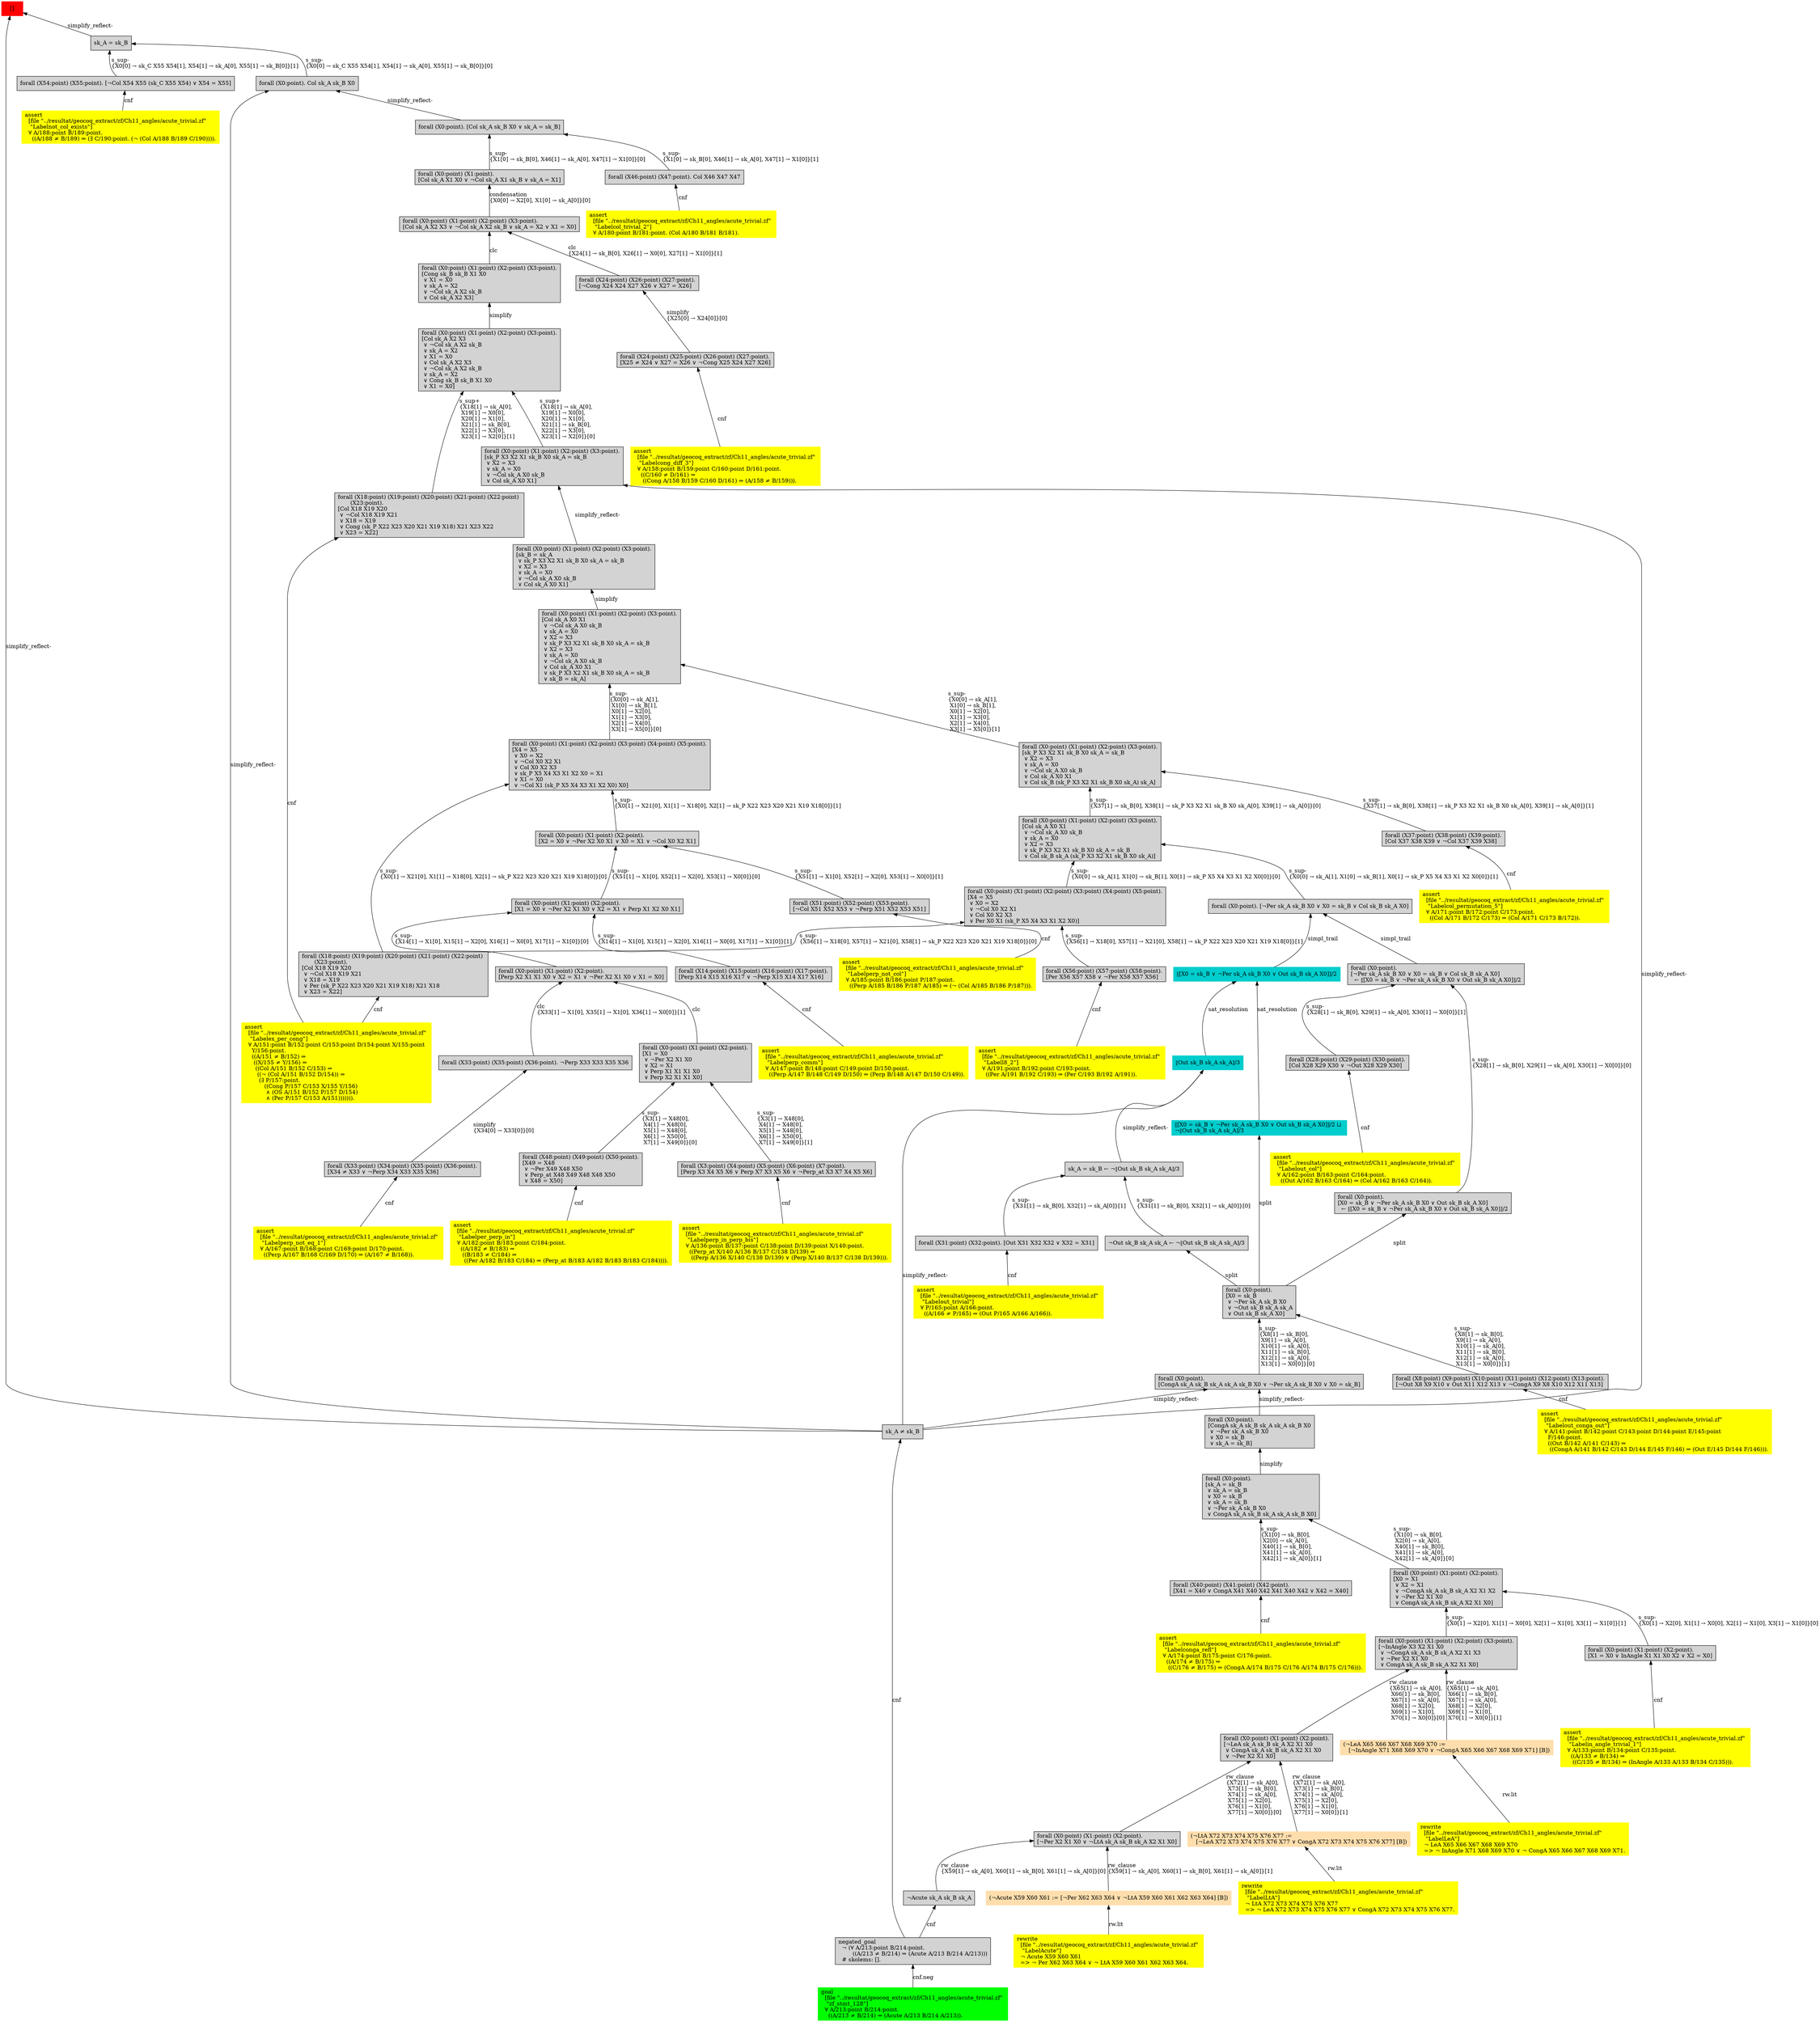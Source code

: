 digraph "unsat_graph" {
  vertex_0 [color=red, label="[]", shape=box, style=filled];
  vertex_0 -> vertex_1 [label="simplify_reflect-", dir="back"];
  vertex_1 [shape=box, label="sk_A ≠ sk_B\l", style=filled];
  vertex_1 -> vertex_2 [label="cnf", dir="back"];
  vertex_2 [shape=box, label="negated_goal\l  ¬ (∀ A/213:point B/214:point.\l        ((A/213 ≠ B/214) ⇒ (Acute A/213 B/214 A/213)))\l  # skolems: [].\l", style=filled];
  vertex_2 -> vertex_3 [label="cnf.neg", dir="back"];
  vertex_3 [color=green, shape=box, label="goal\l  [file \"../resultat/geocoq_extract/zf/Ch11_angles/acute_trivial.zf\" \l   \"zf_stmt_128\"]\l  ∀ A/213:point B/214:point.\l    ((A/213 ≠ B/214) ⇒ (Acute A/213 B/214 A/213)).\l", style=filled];
  vertex_0 -> vertex_4 [label="simplify_reflect-", dir="back"];
  vertex_4 [shape=box, label="sk_A = sk_B\l", style=filled];
  vertex_4 -> vertex_5 [label="s_sup-\l\{X0[0] → sk_C X55 X54[1], X54[1] → sk_A[0], X55[1] → sk_B[0]\}[1]\l", dir="back"];
  vertex_5 [shape=box, label="forall (X54:point) (X55:point). [¬Col X54 X55 (sk_C X55 X54) ∨ X54 = X55]\l", style=filled];
  vertex_5 -> vertex_6 [label="cnf", dir="back"];
  vertex_6 [color=yellow, shape=box, label="assert\l  [file \"../resultat/geocoq_extract/zf/Ch11_angles/acute_trivial.zf\" \l   \"Labelnot_col_exists\"]\l  ∀ A/188:point B/189:point.\l    ((A/188 ≠ B/189) ⇒ (∃ C/190:point. (¬ (Col A/188 B/189 C/190)))).\l", style=filled];
  vertex_4 -> vertex_7 [label="s_sup-\l\{X0[0] → sk_C X55 X54[1], X54[1] → sk_A[0], X55[1] → sk_B[0]\}[0]\l", dir="back"];
  vertex_7 [shape=box, label="forall (X0:point). Col sk_A sk_B X0\l", style=filled];
  vertex_7 -> vertex_1 [label="simplify_reflect-", dir="back"];
  vertex_7 -> vertex_8 [label="simplify_reflect-", dir="back"];
  vertex_8 [shape=box, label="forall (X0:point). [Col sk_A sk_B X0 ∨ sk_A = sk_B]\l", style=filled];
  vertex_8 -> vertex_9 [label="s_sup-\l\{X1[0] → sk_B[0], X46[1] → sk_A[0], X47[1] → X1[0]\}[0]\l", dir="back"];
  vertex_9 [shape=box, label="forall (X0:point) (X1:point).\l[Col sk_A X1 X0 ∨ ¬Col sk_A X1 sk_B ∨ sk_A = X1]\l", style=filled];
  vertex_9 -> vertex_10 [label="condensation\l\{X0[0] → X2[0], X1[0] → sk_A[0]\}[0]\l", dir="back"];
  vertex_10 [shape=box, label="forall (X0:point) (X1:point) (X2:point) (X3:point).\l[Col sk_A X2 X3 ∨ ¬Col sk_A X2 sk_B ∨ sk_A = X2 ∨ X1 = X0]\l", style=filled];
  vertex_10 -> vertex_11 [label="clc\l\{X24[1] → sk_B[0], X26[1] → X0[0], X27[1] → X1[0]\}[1]\l", dir="back"];
  vertex_11 [shape=box, label="forall (X24:point) (X26:point) (X27:point).\l[¬Cong X24 X24 X27 X26 ∨ X27 = X26]\l", style=filled];
  vertex_11 -> vertex_12 [label="simplify\l\{X25[0] → X24[0]\}[0]\l", dir="back"];
  vertex_12 [shape=box, label="forall (X24:point) (X25:point) (X26:point) (X27:point).\l[X25 ≠ X24 ∨ X27 = X26 ∨ ¬Cong X25 X24 X27 X26]\l", style=filled];
  vertex_12 -> vertex_13 [label="cnf", dir="back"];
  vertex_13 [color=yellow, shape=box, label="assert\l  [file \"../resultat/geocoq_extract/zf/Ch11_angles/acute_trivial.zf\" \l   \"Labelcong_diff_3\"]\l  ∀ A/158:point B/159:point C/160:point D/161:point.\l    ((C/160 ≠ D/161) ⇒\l     ((Cong A/158 B/159 C/160 D/161) ⇒ (A/158 ≠ B/159))).\l", style=filled];
  vertex_10 -> vertex_14 [label="clc", dir="back"];
  vertex_14 [shape=box, label="forall (X0:point) (X1:point) (X2:point) (X3:point).\l[Cong sk_B sk_B X1 X0\l ∨ X1 = X0\l ∨ sk_A = X2\l ∨ ¬Col sk_A X2 sk_B\l ∨ Col sk_A X2 X3]\l", style=filled];
  vertex_14 -> vertex_15 [label="simplify", dir="back"];
  vertex_15 [shape=box, label="forall (X0:point) (X1:point) (X2:point) (X3:point).\l[Col sk_A X2 X3\l ∨ ¬Col sk_A X2 sk_B\l ∨ sk_A = X2\l ∨ X1 = X0\l ∨ Col sk_A X2 X3\l ∨ ¬Col sk_A X2 sk_B\l ∨ sk_A = X2\l ∨ Cong sk_B sk_B X1 X0\l ∨ X1 = X0]\l", style=filled];
  vertex_15 -> vertex_16 [label="s_sup+\l\{X18[1] → sk_A[0], \l X19[1] → X0[0], \l X20[1] → X1[0], \l X21[1] → sk_B[0], \l X22[1] → X3[0], \l X23[1] → X2[0]\}[1]\l", dir="back"];
  vertex_16 [shape=box, label="forall (X18:point) (X19:point) (X20:point) (X21:point) (X22:point) \l       (X23:point).\l[Col X18 X19 X20\l ∨ ¬Col X18 X19 X21\l ∨ X18 = X19\l ∨ Cong (sk_P X22 X23 X20 X21 X19 X18) X21 X23 X22\l ∨ X23 = X22]\l", style=filled];
  vertex_16 -> vertex_17 [label="cnf", dir="back"];
  vertex_17 [color=yellow, shape=box, label="assert\l  [file \"../resultat/geocoq_extract/zf/Ch11_angles/acute_trivial.zf\" \l   \"Labelex_per_cong\"]\l  ∀ A/151:point B/152:point C/153:point D/154:point X/155:point \l    Y/156:point.\l    ((A/151 ≠ B/152) ⇒\l     ((X/155 ≠ Y/156) ⇒\l      ((Col A/151 B/152 C/153) ⇒\l       ((¬ (Col A/151 B/152 D/154)) ⇒\l        (∃ P/157:point.\l           ((Cong P/157 C/153 X/155 Y/156)\l            ∧ (OS A/151 B/152 P/157 D/154)\l            ∧ (Per P/157 C/153 A/151))))))).\l", style=filled];
  vertex_15 -> vertex_18 [label="s_sup+\l\{X18[1] → sk_A[0], \l X19[1] → X0[0], \l X20[1] → X1[0], \l X21[1] → sk_B[0], \l X22[1] → X3[0], \l X23[1] → X2[0]\}[0]\l", dir="back"];
  vertex_18 [shape=box, label="forall (X0:point) (X1:point) (X2:point) (X3:point).\l[sk_P X3 X2 X1 sk_B X0 sk_A = sk_B\l ∨ X2 = X3\l ∨ sk_A = X0\l ∨ ¬Col sk_A X0 sk_B\l ∨ Col sk_A X0 X1]\l", style=filled];
  vertex_18 -> vertex_1 [label="simplify_reflect-", dir="back"];
  vertex_18 -> vertex_19 [label="simplify_reflect-", dir="back"];
  vertex_19 [shape=box, label="forall (X0:point) (X1:point) (X2:point) (X3:point).\l[sk_B = sk_A\l ∨ sk_P X3 X2 X1 sk_B X0 sk_A = sk_B\l ∨ X2 = X3\l ∨ sk_A = X0\l ∨ ¬Col sk_A X0 sk_B\l ∨ Col sk_A X0 X1]\l", style=filled];
  vertex_19 -> vertex_20 [label="simplify", dir="back"];
  vertex_20 [shape=box, label="forall (X0:point) (X1:point) (X2:point) (X3:point).\l[Col sk_A X0 X1\l ∨ ¬Col sk_A X0 sk_B\l ∨ sk_A = X0\l ∨ X2 = X3\l ∨ sk_P X3 X2 X1 sk_B X0 sk_A = sk_B\l ∨ X2 = X3\l ∨ sk_A = X0\l ∨ ¬Col sk_A X0 sk_B\l ∨ Col sk_A X0 X1\l ∨ sk_P X3 X2 X1 sk_B X0 sk_A = sk_B\l ∨ sk_B = sk_A]\l", style=filled];
  vertex_20 -> vertex_21 [label="s_sup-\l\{X0[0] → sk_A[1], \l X1[0] → sk_B[1], \l X0[1] → X2[0], \l X1[1] → X3[0], \l X2[1] → X4[0], \l X3[1] → X5[0]\}[0]\l", dir="back"];
  vertex_21 [shape=box, label="forall (X0:point) (X1:point) (X2:point) (X3:point) (X4:point) (X5:point).\l[X4 = X5\l ∨ X0 = X2\l ∨ ¬Col X0 X2 X1\l ∨ Col X0 X2 X3\l ∨ sk_P X5 X4 X3 X1 X2 X0 = X1\l ∨ X1 = X0\l ∨ ¬Col X1 (sk_P X5 X4 X3 X1 X2 X0) X0]\l", style=filled];
  vertex_21 -> vertex_22 [label="s_sup-\l\{X0[1] → X21[0], X1[1] → X18[0], X2[1] → sk_P X22 X23 X20 X21 X19 X18[0]\}[1]\l", dir="back"];
  vertex_22 [shape=box, label="forall (X0:point) (X1:point) (X2:point).\l[X2 = X0 ∨ ¬Per X2 X0 X1 ∨ X0 = X1 ∨ ¬Col X0 X2 X1]\l", style=filled];
  vertex_22 -> vertex_23 [label="s_sup-\l\{X51[1] → X1[0], X52[1] → X2[0], X53[1] → X0[0]\}[1]\l", dir="back"];
  vertex_23 [shape=box, label="forall (X51:point) (X52:point) (X53:point).\l[¬Col X51 X52 X53 ∨ ¬Perp X51 X52 X53 X51]\l", style=filled];
  vertex_23 -> vertex_24 [label="cnf", dir="back"];
  vertex_24 [color=yellow, shape=box, label="assert\l  [file \"../resultat/geocoq_extract/zf/Ch11_angles/acute_trivial.zf\" \l   \"Labelperp_not_col\"]\l  ∀ A/185:point B/186:point P/187:point.\l    ((Perp A/185 B/186 P/187 A/185) ⇒ (¬ (Col A/185 B/186 P/187))).\l", style=filled];
  vertex_22 -> vertex_25 [label="s_sup-\l\{X51[1] → X1[0], X52[1] → X2[0], X53[1] → X0[0]\}[0]\l", dir="back"];
  vertex_25 [shape=box, label="forall (X0:point) (X1:point) (X2:point).\l[X1 = X0 ∨ ¬Per X2 X1 X0 ∨ X2 = X1 ∨ Perp X1 X2 X0 X1]\l", style=filled];
  vertex_25 -> vertex_26 [label="s_sup-\l\{X14[1] → X1[0], X15[1] → X2[0], X16[1] → X0[0], X17[1] → X1[0]\}[1]\l", dir="back"];
  vertex_26 [shape=box, label="forall (X14:point) (X15:point) (X16:point) (X17:point).\l[Perp X14 X15 X16 X17 ∨ ¬Perp X15 X14 X17 X16]\l", style=filled];
  vertex_26 -> vertex_27 [label="cnf", dir="back"];
  vertex_27 [color=yellow, shape=box, label="assert\l  [file \"../resultat/geocoq_extract/zf/Ch11_angles/acute_trivial.zf\" \l   \"Labelperp_comm\"]\l  ∀ A/147:point B/148:point C/149:point D/150:point.\l    ((Perp A/147 B/148 C/149 D/150) ⇒ (Perp B/148 A/147 D/150 C/149)).\l", style=filled];
  vertex_25 -> vertex_28 [label="s_sup-\l\{X14[1] → X1[0], X15[1] → X2[0], X16[1] → X0[0], X17[1] → X1[0]\}[0]\l", dir="back"];
  vertex_28 [shape=box, label="forall (X0:point) (X1:point) (X2:point).\l[Perp X2 X1 X1 X0 ∨ X2 = X1 ∨ ¬Per X2 X1 X0 ∨ X1 = X0]\l", style=filled];
  vertex_28 -> vertex_29 [label="clc\l\{X33[1] → X1[0], X35[1] → X1[0], X36[1] → X0[0]\}[1]\l", dir="back"];
  vertex_29 [shape=box, label="forall (X33:point) (X35:point) (X36:point). ¬Perp X33 X33 X35 X36\l", style=filled];
  vertex_29 -> vertex_30 [label="simplify\l\{X34[0] → X33[0]\}[0]\l", dir="back"];
  vertex_30 [shape=box, label="forall (X33:point) (X34:point) (X35:point) (X36:point).\l[X34 ≠ X33 ∨ ¬Perp X34 X33 X35 X36]\l", style=filled];
  vertex_30 -> vertex_31 [label="cnf", dir="back"];
  vertex_31 [color=yellow, shape=box, label="assert\l  [file \"../resultat/geocoq_extract/zf/Ch11_angles/acute_trivial.zf\" \l   \"Labelperp_not_eq_1\"]\l  ∀ A/167:point B/168:point C/169:point D/170:point.\l    ((Perp A/167 B/168 C/169 D/170) ⇒ (A/167 ≠ B/168)).\l", style=filled];
  vertex_28 -> vertex_32 [label="clc", dir="back"];
  vertex_32 [shape=box, label="forall (X0:point) (X1:point) (X2:point).\l[X1 = X0\l ∨ ¬Per X2 X1 X0\l ∨ X2 = X1\l ∨ Perp X1 X1 X1 X0\l ∨ Perp X2 X1 X1 X0]\l", style=filled];
  vertex_32 -> vertex_33 [label="s_sup-\l\{X3[1] → X48[0], \l X4[1] → X48[0], \l X5[1] → X48[0], \l X6[1] → X50[0], \l X7[1] → X49[0]\}[1]\l", dir="back"];
  vertex_33 [shape=box, label="forall (X3:point) (X4:point) (X5:point) (X6:point) (X7:point).\l[Perp X3 X4 X5 X6 ∨ Perp X7 X3 X5 X6 ∨ ¬Perp_at X3 X7 X4 X5 X6]\l", style=filled];
  vertex_33 -> vertex_34 [label="cnf", dir="back"];
  vertex_34 [color=yellow, shape=box, label="assert\l  [file \"../resultat/geocoq_extract/zf/Ch11_angles/acute_trivial.zf\" \l   \"Labelperp_in_perp_bis\"]\l  ∀ A/136:point B/137:point C/138:point D/139:point X/140:point.\l    ((Perp_at X/140 A/136 B/137 C/138 D/139) ⇒\l     ((Perp A/136 X/140 C/138 D/139) ∨ (Perp X/140 B/137 C/138 D/139))).\l", style=filled];
  vertex_32 -> vertex_35 [label="s_sup-\l\{X3[1] → X48[0], \l X4[1] → X48[0], \l X5[1] → X48[0], \l X6[1] → X50[0], \l X7[1] → X49[0]\}[0]\l", dir="back"];
  vertex_35 [shape=box, label="forall (X48:point) (X49:point) (X50:point).\l[X49 = X48\l ∨ ¬Per X49 X48 X50\l ∨ Perp_at X48 X49 X48 X48 X50\l ∨ X48 = X50]\l", style=filled];
  vertex_35 -> vertex_36 [label="cnf", dir="back"];
  vertex_36 [color=yellow, shape=box, label="assert\l  [file \"../resultat/geocoq_extract/zf/Ch11_angles/acute_trivial.zf\" \l   \"Labelper_perp_in\"]\l  ∀ A/182:point B/183:point C/184:point.\l    ((A/182 ≠ B/183) ⇒\l     ((B/183 ≠ C/184) ⇒\l      ((Per A/182 B/183 C/184) ⇒ (Perp_at B/183 A/182 B/183 B/183 C/184)))).\l", style=filled];
  vertex_21 -> vertex_37 [label="s_sup-\l\{X0[1] → X21[0], X1[1] → X18[0], X2[1] → sk_P X22 X23 X20 X21 X19 X18[0]\}[0]\l", dir="back"];
  vertex_37 [shape=box, label="forall (X18:point) (X19:point) (X20:point) (X21:point) (X22:point) \l       (X23:point).\l[Col X18 X19 X20\l ∨ ¬Col X18 X19 X21\l ∨ X18 = X19\l ∨ Per (sk_P X22 X23 X20 X21 X19 X18) X21 X18\l ∨ X23 = X22]\l", style=filled];
  vertex_37 -> vertex_17 [label="cnf", dir="back"];
  vertex_20 -> vertex_38 [label="s_sup-\l\{X0[0] → sk_A[1], \l X1[0] → sk_B[1], \l X0[1] → X2[0], \l X1[1] → X3[0], \l X2[1] → X4[0], \l X3[1] → X5[0]\}[1]\l", dir="back"];
  vertex_38 [shape=box, label="forall (X0:point) (X1:point) (X2:point) (X3:point).\l[sk_P X3 X2 X1 sk_B X0 sk_A = sk_B\l ∨ X2 = X3\l ∨ sk_A = X0\l ∨ ¬Col sk_A X0 sk_B\l ∨ Col sk_A X0 X1\l ∨ Col sk_B (sk_P X3 X2 X1 sk_B X0 sk_A) sk_A]\l", style=filled];
  vertex_38 -> vertex_39 [label="s_sup-\l\{X37[1] → sk_B[0], X38[1] → sk_P X3 X2 X1 sk_B X0 sk_A[0], X39[1] → sk_A[0]\}[1]\l", dir="back"];
  vertex_39 [shape=box, label="forall (X37:point) (X38:point) (X39:point).\l[Col X37 X38 X39 ∨ ¬Col X37 X39 X38]\l", style=filled];
  vertex_39 -> vertex_40 [label="cnf", dir="back"];
  vertex_40 [color=yellow, shape=box, label="assert\l  [file \"../resultat/geocoq_extract/zf/Ch11_angles/acute_trivial.zf\" \l   \"Labelcol_permutation_5\"]\l  ∀ A/171:point B/172:point C/173:point.\l    ((Col A/171 B/172 C/173) ⇒ (Col A/171 C/173 B/172)).\l", style=filled];
  vertex_38 -> vertex_41 [label="s_sup-\l\{X37[1] → sk_B[0], X38[1] → sk_P X3 X2 X1 sk_B X0 sk_A[0], X39[1] → sk_A[0]\}[0]\l", dir="back"];
  vertex_41 [shape=box, label="forall (X0:point) (X1:point) (X2:point) (X3:point).\l[Col sk_A X0 X1\l ∨ ¬Col sk_A X0 sk_B\l ∨ sk_A = X0\l ∨ X2 = X3\l ∨ sk_P X3 X2 X1 sk_B X0 sk_A = sk_B\l ∨ Col sk_B sk_A (sk_P X3 X2 X1 sk_B X0 sk_A)]\l", style=filled];
  vertex_41 -> vertex_42 [label="s_sup-\l\{X0[0] → sk_A[1], X1[0] → sk_B[1], X0[1] → sk_P X5 X4 X3 X1 X2 X0[0]\}[1]\l", dir="back"];
  vertex_42 [shape=box, label="forall (X0:point). [¬Per sk_A sk_B X0 ∨ X0 = sk_B ∨ Col sk_B sk_A X0]\l", style=filled];
  vertex_42 -> vertex_43 [label="simpl_trail", dir="back"];
  vertex_43 [color=cyan3, shape=box, label="⟦[X0 = sk_B ∨ ¬Per sk_A sk_B X0 ∨ Out sk_B sk_A X0]⟧/2\l", style=filled];
  vertex_43 -> vertex_44 [label="sat_resolution", dir="back"];
  vertex_44 [color=cyan3, shape=box, label="⟦Out sk_B sk_A sk_A⟧/3\l", style=filled];
  vertex_44 -> vertex_1 [label="simplify_reflect-", dir="back"];
  vertex_44 -> vertex_45 [label="simplify_reflect-", dir="back"];
  vertex_45 [shape=box, label="sk_A = sk_B ← ¬⟦Out sk_B sk_A sk_A⟧/3\l", style=filled];
  vertex_45 -> vertex_46 [label="s_sup-\l\{X31[1] → sk_B[0], X32[1] → sk_A[0]\}[0]\l", dir="back"];
  vertex_46 [shape=box, label="¬Out sk_B sk_A sk_A ← ¬⟦Out sk_B sk_A sk_A⟧/3\l", style=filled];
  vertex_46 -> vertex_47 [label="split", dir="back"];
  vertex_47 [shape=box, label="forall (X0:point).\l[X0 = sk_B\l ∨ ¬Per sk_A sk_B X0\l ∨ ¬Out sk_B sk_A sk_A\l ∨ Out sk_B sk_A X0]\l", style=filled];
  vertex_47 -> vertex_48 [label="s_sup-\l\{X8[1] → sk_B[0], \l X9[1] → sk_A[0], \l X10[1] → sk_A[0], \l X11[1] → sk_B[0], \l X12[1] → sk_A[0], \l X13[1] → X0[0]\}[1]\l", dir="back"];
  vertex_48 [shape=box, label="forall (X8:point) (X9:point) (X10:point) (X11:point) (X12:point) (X13:point).\l[¬Out X8 X9 X10 ∨ Out X11 X12 X13 ∨ ¬CongA X9 X8 X10 X12 X11 X13]\l", style=filled];
  vertex_48 -> vertex_49 [label="cnf", dir="back"];
  vertex_49 [color=yellow, shape=box, label="assert\l  [file \"../resultat/geocoq_extract/zf/Ch11_angles/acute_trivial.zf\" \l   \"Labelout_conga_out\"]\l  ∀ A/141:point B/142:point C/143:point D/144:point E/145:point \l    F/146:point.\l    ((Out B/142 A/141 C/143) ⇒\l     ((CongA A/141 B/142 C/143 D/144 E/145 F/146) ⇒ (Out E/145 D/144 F/146))).\l", style=filled];
  vertex_47 -> vertex_50 [label="s_sup-\l\{X8[1] → sk_B[0], \l X9[1] → sk_A[0], \l X10[1] → sk_A[0], \l X11[1] → sk_B[0], \l X12[1] → sk_A[0], \l X13[1] → X0[0]\}[0]\l", dir="back"];
  vertex_50 [shape=box, label="forall (X0:point).\l[CongA sk_A sk_B sk_A sk_A sk_B X0 ∨ ¬Per sk_A sk_B X0 ∨ X0 = sk_B]\l", style=filled];
  vertex_50 -> vertex_1 [label="simplify_reflect-", dir="back"];
  vertex_50 -> vertex_51 [label="simplify_reflect-", dir="back"];
  vertex_51 [shape=box, label="forall (X0:point).\l[CongA sk_A sk_B sk_A sk_A sk_B X0\l ∨ ¬Per sk_A sk_B X0\l ∨ X0 = sk_B\l ∨ sk_A = sk_B]\l", style=filled];
  vertex_51 -> vertex_52 [label="simplify", dir="back"];
  vertex_52 [shape=box, label="forall (X0:point).\l[sk_A = sk_B\l ∨ sk_A = sk_B\l ∨ X0 = sk_B\l ∨ sk_A = sk_B\l ∨ ¬Per sk_A sk_B X0\l ∨ CongA sk_A sk_B sk_A sk_A sk_B X0]\l", style=filled];
  vertex_52 -> vertex_53 [label="s_sup-\l\{X1[0] → sk_B[0], \l X2[0] → sk_A[0], \l X40[1] → sk_B[0], \l X41[1] → sk_A[0], \l X42[1] → sk_A[0]\}[0]\l", dir="back"];
  vertex_53 [shape=box, label="forall (X0:point) (X1:point) (X2:point).\l[X0 = X1\l ∨ X2 = X1\l ∨ ¬CongA sk_A sk_B sk_A X2 X1 X2\l ∨ ¬Per X2 X1 X0\l ∨ CongA sk_A sk_B sk_A X2 X1 X0]\l", style=filled];
  vertex_53 -> vertex_54 [label="s_sup-\l\{X0[1] → X2[0], X1[1] → X0[0], X2[1] → X1[0], X3[1] → X1[0]\}[1]\l", dir="back"];
  vertex_54 [shape=box, label="forall (X0:point) (X1:point) (X2:point) (X3:point).\l[¬InAngle X3 X2 X1 X0\l ∨ ¬CongA sk_A sk_B sk_A X2 X1 X3\l ∨ ¬Per X2 X1 X0\l ∨ CongA sk_A sk_B sk_A X2 X1 X0]\l", style=filled];
  vertex_54 -> vertex_55 [label="rw_clause\l\{X65[1] → sk_A[0], \l X66[1] → sk_B[0], \l X67[1] → sk_A[0], \l X68[1] → X2[0], \l X69[1] → X1[0], \l X70[1] → X0[0]\}[1]\l", dir="back"];
  vertex_55 [color=navajowhite, shape=box, label="(¬LeA X65 X66 X67 X68 X69 X70 :=\l   [¬InAngle X71 X68 X69 X70 ∨ ¬CongA X65 X66 X67 X68 X69 X71] [B])\l", style=filled];
  vertex_55 -> vertex_56 [label="rw.lit", dir="back"];
  vertex_56 [color=yellow, shape=box, label="rewrite\l  [file \"../resultat/geocoq_extract/zf/Ch11_angles/acute_trivial.zf\" \l   \"LabelLeA\"]\l  ¬ LeA X65 X66 X67 X68 X69 X70\l  =\> ¬ InAngle X71 X68 X69 X70 ∨ ¬ CongA X65 X66 X67 X68 X69 X71.\l", style=filled];
  vertex_54 -> vertex_57 [label="rw_clause\l\{X65[1] → sk_A[0], \l X66[1] → sk_B[0], \l X67[1] → sk_A[0], \l X68[1] → X2[0], \l X69[1] → X1[0], \l X70[1] → X0[0]\}[0]\l", dir="back"];
  vertex_57 [shape=box, label="forall (X0:point) (X1:point) (X2:point).\l[¬LeA sk_A sk_B sk_A X2 X1 X0\l ∨ CongA sk_A sk_B sk_A X2 X1 X0\l ∨ ¬Per X2 X1 X0]\l", style=filled];
  vertex_57 -> vertex_58 [label="rw_clause\l\{X72[1] → sk_A[0], \l X73[1] → sk_B[0], \l X74[1] → sk_A[0], \l X75[1] → X2[0], \l X76[1] → X1[0], \l X77[1] → X0[0]\}[1]\l", dir="back"];
  vertex_58 [color=navajowhite, shape=box, label="(¬LtA X72 X73 X74 X75 X76 X77 :=\l   [¬LeA X72 X73 X74 X75 X76 X77 ∨ CongA X72 X73 X74 X75 X76 X77] [B])\l", style=filled];
  vertex_58 -> vertex_59 [label="rw.lit", dir="back"];
  vertex_59 [color=yellow, shape=box, label="rewrite\l  [file \"../resultat/geocoq_extract/zf/Ch11_angles/acute_trivial.zf\" \l   \"LabelLtA\"]\l  ¬ LtA X72 X73 X74 X75 X76 X77\l  =\> ¬ LeA X72 X73 X74 X75 X76 X77 ∨ CongA X72 X73 X74 X75 X76 X77.\l", style=filled];
  vertex_57 -> vertex_60 [label="rw_clause\l\{X72[1] → sk_A[0], \l X73[1] → sk_B[0], \l X74[1] → sk_A[0], \l X75[1] → X2[0], \l X76[1] → X1[0], \l X77[1] → X0[0]\}[0]\l", dir="back"];
  vertex_60 [shape=box, label="forall (X0:point) (X1:point) (X2:point).\l[¬Per X2 X1 X0 ∨ ¬LtA sk_A sk_B sk_A X2 X1 X0]\l", style=filled];
  vertex_60 -> vertex_61 [label="rw_clause\l\{X59[1] → sk_A[0], X60[1] → sk_B[0], X61[1] → sk_A[0]\}[1]\l", dir="back"];
  vertex_61 [color=navajowhite, shape=box, label="(¬Acute X59 X60 X61 := [¬Per X62 X63 X64 ∨ ¬LtA X59 X60 X61 X62 X63 X64] [B])\l", style=filled];
  vertex_61 -> vertex_62 [label="rw.lit", dir="back"];
  vertex_62 [color=yellow, shape=box, label="rewrite\l  [file \"../resultat/geocoq_extract/zf/Ch11_angles/acute_trivial.zf\" \l   \"LabelAcute\"]\l  ¬ Acute X59 X60 X61\l  =\> ¬ Per X62 X63 X64 ∨ ¬ LtA X59 X60 X61 X62 X63 X64.\l", style=filled];
  vertex_60 -> vertex_63 [label="rw_clause\l\{X59[1] → sk_A[0], X60[1] → sk_B[0], X61[1] → sk_A[0]\}[0]\l", dir="back"];
  vertex_63 [shape=box, label="¬Acute sk_A sk_B sk_A\l", style=filled];
  vertex_63 -> vertex_2 [label="cnf", dir="back"];
  vertex_53 -> vertex_64 [label="s_sup-\l\{X0[1] → X2[0], X1[1] → X0[0], X2[1] → X1[0], X3[1] → X1[0]\}[0]\l", dir="back"];
  vertex_64 [shape=box, label="forall (X0:point) (X1:point) (X2:point).\l[X1 = X0 ∨ InAngle X1 X1 X0 X2 ∨ X2 = X0]\l", style=filled];
  vertex_64 -> vertex_65 [label="cnf", dir="back"];
  vertex_65 [color=yellow, shape=box, label="assert\l  [file \"../resultat/geocoq_extract/zf/Ch11_angles/acute_trivial.zf\" \l   \"Labelin_angle_trivial_1\"]\l  ∀ A/133:point B/134:point C/135:point.\l    ((A/133 ≠ B/134) ⇒\l     ((C/135 ≠ B/134) ⇒ (InAngle A/133 A/133 B/134 C/135))).\l", style=filled];
  vertex_52 -> vertex_66 [label="s_sup-\l\{X1[0] → sk_B[0], \l X2[0] → sk_A[0], \l X40[1] → sk_B[0], \l X41[1] → sk_A[0], \l X42[1] → sk_A[0]\}[1]\l", dir="back"];
  vertex_66 [shape=box, label="forall (X40:point) (X41:point) (X42:point).\l[X41 = X40 ∨ CongA X41 X40 X42 X41 X40 X42 ∨ X42 = X40]\l", style=filled];
  vertex_66 -> vertex_67 [label="cnf", dir="back"];
  vertex_67 [color=yellow, shape=box, label="assert\l  [file \"../resultat/geocoq_extract/zf/Ch11_angles/acute_trivial.zf\" \l   \"Labelconga_refl\"]\l  ∀ A/174:point B/175:point C/176:point.\l    ((A/174 ≠ B/175) ⇒\l     ((C/176 ≠ B/175) ⇒ (CongA A/174 B/175 C/176 A/174 B/175 C/176))).\l", style=filled];
  vertex_45 -> vertex_68 [label="s_sup-\l\{X31[1] → sk_B[0], X32[1] → sk_A[0]\}[1]\l", dir="back"];
  vertex_68 [shape=box, label="forall (X31:point) (X32:point). [Out X31 X32 X32 ∨ X32 = X31]\l", style=filled];
  vertex_68 -> vertex_69 [label="cnf", dir="back"];
  vertex_69 [color=yellow, shape=box, label="assert\l  [file \"../resultat/geocoq_extract/zf/Ch11_angles/acute_trivial.zf\" \l   \"Labelout_trivial\"]\l  ∀ P/165:point A/166:point.\l    ((A/166 ≠ P/165) ⇒ (Out P/165 A/166 A/166)).\l", style=filled];
  vertex_43 -> vertex_70 [label="sat_resolution", dir="back"];
  vertex_70 [color=cyan3, shape=box, label="⟦[X0 = sk_B ∨ ¬Per sk_A sk_B X0 ∨ Out sk_B sk_A X0]⟧/2 ⊔ \l¬⟦Out sk_B sk_A sk_A⟧/3\l", style=filled];
  vertex_70 -> vertex_47 [label="split", dir="back"];
  vertex_42 -> vertex_71 [label="simpl_trail", dir="back"];
  vertex_71 [shape=box, label="forall (X0:point).\l[¬Per sk_A sk_B X0 ∨ X0 = sk_B ∨ Col sk_B sk_A X0]\l  ← ⟦[X0 = sk_B ∨ ¬Per sk_A sk_B X0 ∨ Out sk_B sk_A X0]⟧/2\l", style=filled];
  vertex_71 -> vertex_72 [label="s_sup-\l\{X28[1] → sk_B[0], X29[1] → sk_A[0], X30[1] → X0[0]\}[1]\l", dir="back"];
  vertex_72 [shape=box, label="forall (X28:point) (X29:point) (X30:point).\l[Col X28 X29 X30 ∨ ¬Out X28 X29 X30]\l", style=filled];
  vertex_72 -> vertex_73 [label="cnf", dir="back"];
  vertex_73 [color=yellow, shape=box, label="assert\l  [file \"../resultat/geocoq_extract/zf/Ch11_angles/acute_trivial.zf\" \l   \"Labelout_col\"]\l  ∀ A/162:point B/163:point C/164:point.\l    ((Out A/162 B/163 C/164) ⇒ (Col A/162 B/163 C/164)).\l", style=filled];
  vertex_71 -> vertex_74 [label="s_sup-\l\{X28[1] → sk_B[0], X29[1] → sk_A[0], X30[1] → X0[0]\}[0]\l", dir="back"];
  vertex_74 [shape=box, label="forall (X0:point).\l[X0 = sk_B ∨ ¬Per sk_A sk_B X0 ∨ Out sk_B sk_A X0]\l  ← ⟦[X0 = sk_B ∨ ¬Per sk_A sk_B X0 ∨ Out sk_B sk_A X0]⟧/2\l", style=filled];
  vertex_74 -> vertex_47 [label="split", dir="back"];
  vertex_41 -> vertex_75 [label="s_sup-\l\{X0[0] → sk_A[1], X1[0] → sk_B[1], X0[1] → sk_P X5 X4 X3 X1 X2 X0[0]\}[0]\l", dir="back"];
  vertex_75 [shape=box, label="forall (X0:point) (X1:point) (X2:point) (X3:point) (X4:point) (X5:point).\l[X4 = X5\l ∨ X0 = X2\l ∨ ¬Col X0 X2 X1\l ∨ Col X0 X2 X3\l ∨ Per X0 X1 (sk_P X5 X4 X3 X1 X2 X0)]\l", style=filled];
  vertex_75 -> vertex_76 [label="s_sup-\l\{X56[1] → X18[0], X57[1] → X21[0], X58[1] → sk_P X22 X23 X20 X21 X19 X18[0]\}[1]\l", dir="back"];
  vertex_76 [shape=box, label="forall (X56:point) (X57:point) (X58:point).\l[Per X56 X57 X58 ∨ ¬Per X58 X57 X56]\l", style=filled];
  vertex_76 -> vertex_77 [label="cnf", dir="back"];
  vertex_77 [color=yellow, shape=box, label="assert\l  [file \"../resultat/geocoq_extract/zf/Ch11_angles/acute_trivial.zf\" \l   \"Labell8_2\"]\l  ∀ A/191:point B/192:point C/193:point.\l    ((Per A/191 B/192 C/193) ⇒ (Per C/193 B/192 A/191)).\l", style=filled];
  vertex_75 -> vertex_37 [label="s_sup-\l\{X56[1] → X18[0], X57[1] → X21[0], X58[1] → sk_P X22 X23 X20 X21 X19 X18[0]\}[0]\l", dir="back"];
  vertex_8 -> vertex_78 [label="s_sup-\l\{X1[0] → sk_B[0], X46[1] → sk_A[0], X47[1] → X1[0]\}[1]\l", dir="back"];
  vertex_78 [shape=box, label="forall (X46:point) (X47:point). Col X46 X47 X47\l", style=filled];
  vertex_78 -> vertex_79 [label="cnf", dir="back"];
  vertex_79 [color=yellow, shape=box, label="assert\l  [file \"../resultat/geocoq_extract/zf/Ch11_angles/acute_trivial.zf\" \l   \"Labelcol_trivial_2\"]\l  ∀ A/180:point B/181:point. (Col A/180 B/181 B/181).\l", style=filled];
  }



